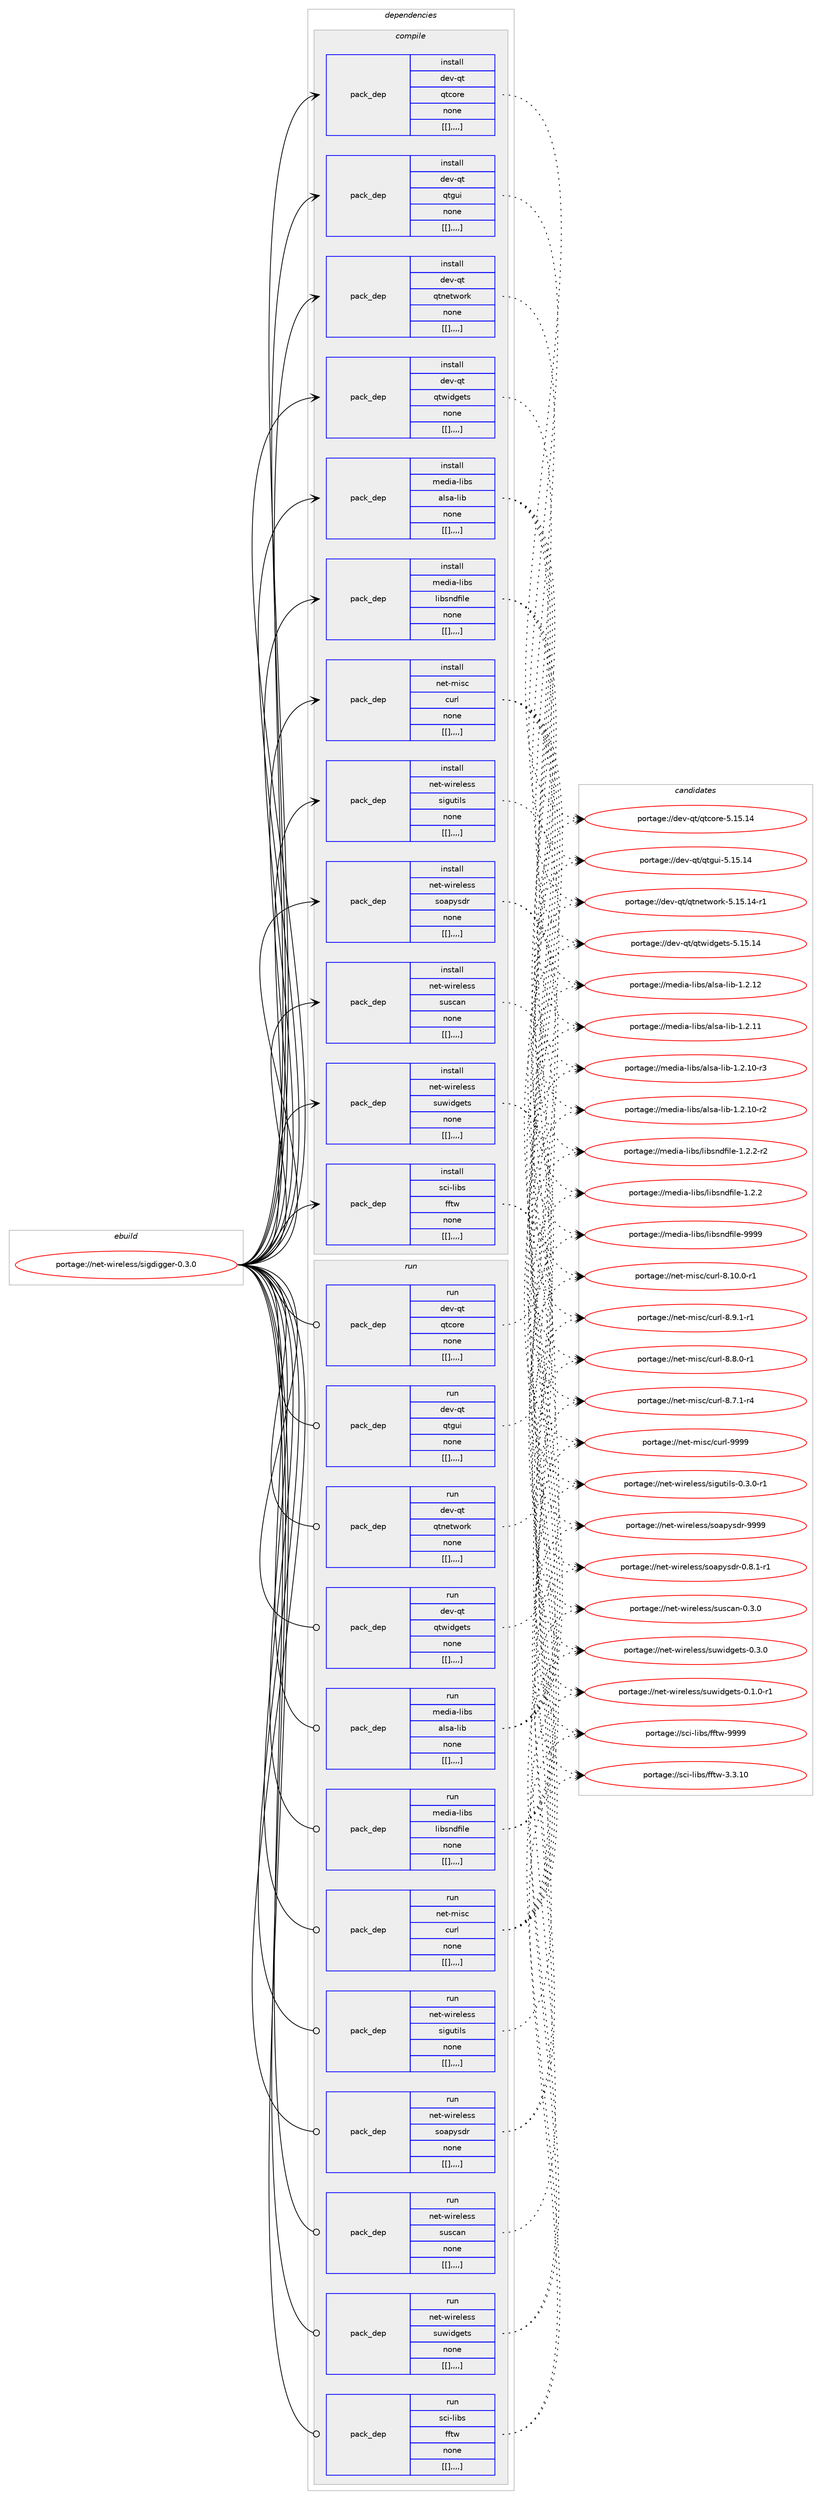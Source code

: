 digraph prolog {

# *************
# Graph options
# *************

newrank=true;
concentrate=true;
compound=true;
graph [rankdir=LR,fontname=Helvetica,fontsize=10,ranksep=1.5];#, ranksep=2.5, nodesep=0.2];
edge  [arrowhead=vee];
node  [fontname=Helvetica,fontsize=10];

# **********
# The ebuild
# **********

subgraph cluster_leftcol {
color=gray;
label=<<i>ebuild</i>>;
id [label="portage://net-wireless/sigdigger-0.3.0", color=red, width=4, href="../net-wireless/sigdigger-0.3.0.svg"];
}

# ****************
# The dependencies
# ****************

subgraph cluster_midcol {
color=gray;
label=<<i>dependencies</i>>;
subgraph cluster_compile {
fillcolor="#eeeeee";
style=filled;
label=<<i>compile</i>>;
subgraph pack296079 {
dependency406220 [label=<<TABLE BORDER="0" CELLBORDER="1" CELLSPACING="0" CELLPADDING="4" WIDTH="220"><TR><TD ROWSPAN="6" CELLPADDING="30">pack_dep</TD></TR><TR><TD WIDTH="110">install</TD></TR><TR><TD>dev-qt</TD></TR><TR><TD>qtcore</TD></TR><TR><TD>none</TD></TR><TR><TD>[[],,,,]</TD></TR></TABLE>>, shape=none, color=blue];
}
id:e -> dependency406220:w [weight=20,style="solid",arrowhead="vee"];
subgraph pack296080 {
dependency406221 [label=<<TABLE BORDER="0" CELLBORDER="1" CELLSPACING="0" CELLPADDING="4" WIDTH="220"><TR><TD ROWSPAN="6" CELLPADDING="30">pack_dep</TD></TR><TR><TD WIDTH="110">install</TD></TR><TR><TD>dev-qt</TD></TR><TR><TD>qtgui</TD></TR><TR><TD>none</TD></TR><TR><TD>[[],,,,]</TD></TR></TABLE>>, shape=none, color=blue];
}
id:e -> dependency406221:w [weight=20,style="solid",arrowhead="vee"];
subgraph pack296081 {
dependency406222 [label=<<TABLE BORDER="0" CELLBORDER="1" CELLSPACING="0" CELLPADDING="4" WIDTH="220"><TR><TD ROWSPAN="6" CELLPADDING="30">pack_dep</TD></TR><TR><TD WIDTH="110">install</TD></TR><TR><TD>dev-qt</TD></TR><TR><TD>qtnetwork</TD></TR><TR><TD>none</TD></TR><TR><TD>[[],,,,]</TD></TR></TABLE>>, shape=none, color=blue];
}
id:e -> dependency406222:w [weight=20,style="solid",arrowhead="vee"];
subgraph pack296082 {
dependency406223 [label=<<TABLE BORDER="0" CELLBORDER="1" CELLSPACING="0" CELLPADDING="4" WIDTH="220"><TR><TD ROWSPAN="6" CELLPADDING="30">pack_dep</TD></TR><TR><TD WIDTH="110">install</TD></TR><TR><TD>dev-qt</TD></TR><TR><TD>qtwidgets</TD></TR><TR><TD>none</TD></TR><TR><TD>[[],,,,]</TD></TR></TABLE>>, shape=none, color=blue];
}
id:e -> dependency406223:w [weight=20,style="solid",arrowhead="vee"];
subgraph pack296083 {
dependency406224 [label=<<TABLE BORDER="0" CELLBORDER="1" CELLSPACING="0" CELLPADDING="4" WIDTH="220"><TR><TD ROWSPAN="6" CELLPADDING="30">pack_dep</TD></TR><TR><TD WIDTH="110">install</TD></TR><TR><TD>media-libs</TD></TR><TR><TD>alsa-lib</TD></TR><TR><TD>none</TD></TR><TR><TD>[[],,,,]</TD></TR></TABLE>>, shape=none, color=blue];
}
id:e -> dependency406224:w [weight=20,style="solid",arrowhead="vee"];
subgraph pack296084 {
dependency406225 [label=<<TABLE BORDER="0" CELLBORDER="1" CELLSPACING="0" CELLPADDING="4" WIDTH="220"><TR><TD ROWSPAN="6" CELLPADDING="30">pack_dep</TD></TR><TR><TD WIDTH="110">install</TD></TR><TR><TD>media-libs</TD></TR><TR><TD>libsndfile</TD></TR><TR><TD>none</TD></TR><TR><TD>[[],,,,]</TD></TR></TABLE>>, shape=none, color=blue];
}
id:e -> dependency406225:w [weight=20,style="solid",arrowhead="vee"];
subgraph pack296085 {
dependency406226 [label=<<TABLE BORDER="0" CELLBORDER="1" CELLSPACING="0" CELLPADDING="4" WIDTH="220"><TR><TD ROWSPAN="6" CELLPADDING="30">pack_dep</TD></TR><TR><TD WIDTH="110">install</TD></TR><TR><TD>net-misc</TD></TR><TR><TD>curl</TD></TR><TR><TD>none</TD></TR><TR><TD>[[],,,,]</TD></TR></TABLE>>, shape=none, color=blue];
}
id:e -> dependency406226:w [weight=20,style="solid",arrowhead="vee"];
subgraph pack296086 {
dependency406227 [label=<<TABLE BORDER="0" CELLBORDER="1" CELLSPACING="0" CELLPADDING="4" WIDTH="220"><TR><TD ROWSPAN="6" CELLPADDING="30">pack_dep</TD></TR><TR><TD WIDTH="110">install</TD></TR><TR><TD>net-wireless</TD></TR><TR><TD>sigutils</TD></TR><TR><TD>none</TD></TR><TR><TD>[[],,,,]</TD></TR></TABLE>>, shape=none, color=blue];
}
id:e -> dependency406227:w [weight=20,style="solid",arrowhead="vee"];
subgraph pack296087 {
dependency406228 [label=<<TABLE BORDER="0" CELLBORDER="1" CELLSPACING="0" CELLPADDING="4" WIDTH="220"><TR><TD ROWSPAN="6" CELLPADDING="30">pack_dep</TD></TR><TR><TD WIDTH="110">install</TD></TR><TR><TD>net-wireless</TD></TR><TR><TD>soapysdr</TD></TR><TR><TD>none</TD></TR><TR><TD>[[],,,,]</TD></TR></TABLE>>, shape=none, color=blue];
}
id:e -> dependency406228:w [weight=20,style="solid",arrowhead="vee"];
subgraph pack296088 {
dependency406229 [label=<<TABLE BORDER="0" CELLBORDER="1" CELLSPACING="0" CELLPADDING="4" WIDTH="220"><TR><TD ROWSPAN="6" CELLPADDING="30">pack_dep</TD></TR><TR><TD WIDTH="110">install</TD></TR><TR><TD>net-wireless</TD></TR><TR><TD>suscan</TD></TR><TR><TD>none</TD></TR><TR><TD>[[],,,,]</TD></TR></TABLE>>, shape=none, color=blue];
}
id:e -> dependency406229:w [weight=20,style="solid",arrowhead="vee"];
subgraph pack296089 {
dependency406230 [label=<<TABLE BORDER="0" CELLBORDER="1" CELLSPACING="0" CELLPADDING="4" WIDTH="220"><TR><TD ROWSPAN="6" CELLPADDING="30">pack_dep</TD></TR><TR><TD WIDTH="110">install</TD></TR><TR><TD>net-wireless</TD></TR><TR><TD>suwidgets</TD></TR><TR><TD>none</TD></TR><TR><TD>[[],,,,]</TD></TR></TABLE>>, shape=none, color=blue];
}
id:e -> dependency406230:w [weight=20,style="solid",arrowhead="vee"];
subgraph pack296090 {
dependency406231 [label=<<TABLE BORDER="0" CELLBORDER="1" CELLSPACING="0" CELLPADDING="4" WIDTH="220"><TR><TD ROWSPAN="6" CELLPADDING="30">pack_dep</TD></TR><TR><TD WIDTH="110">install</TD></TR><TR><TD>sci-libs</TD></TR><TR><TD>fftw</TD></TR><TR><TD>none</TD></TR><TR><TD>[[],,,,]</TD></TR></TABLE>>, shape=none, color=blue];
}
id:e -> dependency406231:w [weight=20,style="solid",arrowhead="vee"];
}
subgraph cluster_compileandrun {
fillcolor="#eeeeee";
style=filled;
label=<<i>compile and run</i>>;
}
subgraph cluster_run {
fillcolor="#eeeeee";
style=filled;
label=<<i>run</i>>;
subgraph pack296091 {
dependency406232 [label=<<TABLE BORDER="0" CELLBORDER="1" CELLSPACING="0" CELLPADDING="4" WIDTH="220"><TR><TD ROWSPAN="6" CELLPADDING="30">pack_dep</TD></TR><TR><TD WIDTH="110">run</TD></TR><TR><TD>dev-qt</TD></TR><TR><TD>qtcore</TD></TR><TR><TD>none</TD></TR><TR><TD>[[],,,,]</TD></TR></TABLE>>, shape=none, color=blue];
}
id:e -> dependency406232:w [weight=20,style="solid",arrowhead="odot"];
subgraph pack296092 {
dependency406233 [label=<<TABLE BORDER="0" CELLBORDER="1" CELLSPACING="0" CELLPADDING="4" WIDTH="220"><TR><TD ROWSPAN="6" CELLPADDING="30">pack_dep</TD></TR><TR><TD WIDTH="110">run</TD></TR><TR><TD>dev-qt</TD></TR><TR><TD>qtgui</TD></TR><TR><TD>none</TD></TR><TR><TD>[[],,,,]</TD></TR></TABLE>>, shape=none, color=blue];
}
id:e -> dependency406233:w [weight=20,style="solid",arrowhead="odot"];
subgraph pack296093 {
dependency406234 [label=<<TABLE BORDER="0" CELLBORDER="1" CELLSPACING="0" CELLPADDING="4" WIDTH="220"><TR><TD ROWSPAN="6" CELLPADDING="30">pack_dep</TD></TR><TR><TD WIDTH="110">run</TD></TR><TR><TD>dev-qt</TD></TR><TR><TD>qtnetwork</TD></TR><TR><TD>none</TD></TR><TR><TD>[[],,,,]</TD></TR></TABLE>>, shape=none, color=blue];
}
id:e -> dependency406234:w [weight=20,style="solid",arrowhead="odot"];
subgraph pack296094 {
dependency406235 [label=<<TABLE BORDER="0" CELLBORDER="1" CELLSPACING="0" CELLPADDING="4" WIDTH="220"><TR><TD ROWSPAN="6" CELLPADDING="30">pack_dep</TD></TR><TR><TD WIDTH="110">run</TD></TR><TR><TD>dev-qt</TD></TR><TR><TD>qtwidgets</TD></TR><TR><TD>none</TD></TR><TR><TD>[[],,,,]</TD></TR></TABLE>>, shape=none, color=blue];
}
id:e -> dependency406235:w [weight=20,style="solid",arrowhead="odot"];
subgraph pack296095 {
dependency406236 [label=<<TABLE BORDER="0" CELLBORDER="1" CELLSPACING="0" CELLPADDING="4" WIDTH="220"><TR><TD ROWSPAN="6" CELLPADDING="30">pack_dep</TD></TR><TR><TD WIDTH="110">run</TD></TR><TR><TD>media-libs</TD></TR><TR><TD>alsa-lib</TD></TR><TR><TD>none</TD></TR><TR><TD>[[],,,,]</TD></TR></TABLE>>, shape=none, color=blue];
}
id:e -> dependency406236:w [weight=20,style="solid",arrowhead="odot"];
subgraph pack296096 {
dependency406237 [label=<<TABLE BORDER="0" CELLBORDER="1" CELLSPACING="0" CELLPADDING="4" WIDTH="220"><TR><TD ROWSPAN="6" CELLPADDING="30">pack_dep</TD></TR><TR><TD WIDTH="110">run</TD></TR><TR><TD>media-libs</TD></TR><TR><TD>libsndfile</TD></TR><TR><TD>none</TD></TR><TR><TD>[[],,,,]</TD></TR></TABLE>>, shape=none, color=blue];
}
id:e -> dependency406237:w [weight=20,style="solid",arrowhead="odot"];
subgraph pack296097 {
dependency406238 [label=<<TABLE BORDER="0" CELLBORDER="1" CELLSPACING="0" CELLPADDING="4" WIDTH="220"><TR><TD ROWSPAN="6" CELLPADDING="30">pack_dep</TD></TR><TR><TD WIDTH="110">run</TD></TR><TR><TD>net-misc</TD></TR><TR><TD>curl</TD></TR><TR><TD>none</TD></TR><TR><TD>[[],,,,]</TD></TR></TABLE>>, shape=none, color=blue];
}
id:e -> dependency406238:w [weight=20,style="solid",arrowhead="odot"];
subgraph pack296098 {
dependency406239 [label=<<TABLE BORDER="0" CELLBORDER="1" CELLSPACING="0" CELLPADDING="4" WIDTH="220"><TR><TD ROWSPAN="6" CELLPADDING="30">pack_dep</TD></TR><TR><TD WIDTH="110">run</TD></TR><TR><TD>net-wireless</TD></TR><TR><TD>sigutils</TD></TR><TR><TD>none</TD></TR><TR><TD>[[],,,,]</TD></TR></TABLE>>, shape=none, color=blue];
}
id:e -> dependency406239:w [weight=20,style="solid",arrowhead="odot"];
subgraph pack296099 {
dependency406240 [label=<<TABLE BORDER="0" CELLBORDER="1" CELLSPACING="0" CELLPADDING="4" WIDTH="220"><TR><TD ROWSPAN="6" CELLPADDING="30">pack_dep</TD></TR><TR><TD WIDTH="110">run</TD></TR><TR><TD>net-wireless</TD></TR><TR><TD>soapysdr</TD></TR><TR><TD>none</TD></TR><TR><TD>[[],,,,]</TD></TR></TABLE>>, shape=none, color=blue];
}
id:e -> dependency406240:w [weight=20,style="solid",arrowhead="odot"];
subgraph pack296100 {
dependency406241 [label=<<TABLE BORDER="0" CELLBORDER="1" CELLSPACING="0" CELLPADDING="4" WIDTH="220"><TR><TD ROWSPAN="6" CELLPADDING="30">pack_dep</TD></TR><TR><TD WIDTH="110">run</TD></TR><TR><TD>net-wireless</TD></TR><TR><TD>suscan</TD></TR><TR><TD>none</TD></TR><TR><TD>[[],,,,]</TD></TR></TABLE>>, shape=none, color=blue];
}
id:e -> dependency406241:w [weight=20,style="solid",arrowhead="odot"];
subgraph pack296101 {
dependency406242 [label=<<TABLE BORDER="0" CELLBORDER="1" CELLSPACING="0" CELLPADDING="4" WIDTH="220"><TR><TD ROWSPAN="6" CELLPADDING="30">pack_dep</TD></TR><TR><TD WIDTH="110">run</TD></TR><TR><TD>net-wireless</TD></TR><TR><TD>suwidgets</TD></TR><TR><TD>none</TD></TR><TR><TD>[[],,,,]</TD></TR></TABLE>>, shape=none, color=blue];
}
id:e -> dependency406242:w [weight=20,style="solid",arrowhead="odot"];
subgraph pack296102 {
dependency406243 [label=<<TABLE BORDER="0" CELLBORDER="1" CELLSPACING="0" CELLPADDING="4" WIDTH="220"><TR><TD ROWSPAN="6" CELLPADDING="30">pack_dep</TD></TR><TR><TD WIDTH="110">run</TD></TR><TR><TD>sci-libs</TD></TR><TR><TD>fftw</TD></TR><TR><TD>none</TD></TR><TR><TD>[[],,,,]</TD></TR></TABLE>>, shape=none, color=blue];
}
id:e -> dependency406243:w [weight=20,style="solid",arrowhead="odot"];
}
}

# **************
# The candidates
# **************

subgraph cluster_choices {
rank=same;
color=gray;
label=<<i>candidates</i>>;

subgraph choice296079 {
color=black;
nodesep=1;
choice1001011184511311647113116991111141014553464953464952 [label="portage://dev-qt/qtcore-5.15.14", color=red, width=4,href="../dev-qt/qtcore-5.15.14.svg"];
dependency406220:e -> choice1001011184511311647113116991111141014553464953464952:w [style=dotted,weight="100"];
}
subgraph choice296080 {
color=black;
nodesep=1;
choice10010111845113116471131161031171054553464953464952 [label="portage://dev-qt/qtgui-5.15.14", color=red, width=4,href="../dev-qt/qtgui-5.15.14.svg"];
dependency406221:e -> choice10010111845113116471131161031171054553464953464952:w [style=dotted,weight="100"];
}
subgraph choice296081 {
color=black;
nodesep=1;
choice100101118451131164711311611010111611911111410745534649534649524511449 [label="portage://dev-qt/qtnetwork-5.15.14-r1", color=red, width=4,href="../dev-qt/qtnetwork-5.15.14-r1.svg"];
dependency406222:e -> choice100101118451131164711311611010111611911111410745534649534649524511449:w [style=dotted,weight="100"];
}
subgraph choice296082 {
color=black;
nodesep=1;
choice10010111845113116471131161191051001031011161154553464953464952 [label="portage://dev-qt/qtwidgets-5.15.14", color=red, width=4,href="../dev-qt/qtwidgets-5.15.14.svg"];
dependency406223:e -> choice10010111845113116471131161191051001031011161154553464953464952:w [style=dotted,weight="100"];
}
subgraph choice296083 {
color=black;
nodesep=1;
choice109101100105974510810598115479710811597451081059845494650464950 [label="portage://media-libs/alsa-lib-1.2.12", color=red, width=4,href="../media-libs/alsa-lib-1.2.12.svg"];
choice109101100105974510810598115479710811597451081059845494650464949 [label="portage://media-libs/alsa-lib-1.2.11", color=red, width=4,href="../media-libs/alsa-lib-1.2.11.svg"];
choice1091011001059745108105981154797108115974510810598454946504649484511451 [label="portage://media-libs/alsa-lib-1.2.10-r3", color=red, width=4,href="../media-libs/alsa-lib-1.2.10-r3.svg"];
choice1091011001059745108105981154797108115974510810598454946504649484511450 [label="portage://media-libs/alsa-lib-1.2.10-r2", color=red, width=4,href="../media-libs/alsa-lib-1.2.10-r2.svg"];
dependency406224:e -> choice109101100105974510810598115479710811597451081059845494650464950:w [style=dotted,weight="100"];
dependency406224:e -> choice109101100105974510810598115479710811597451081059845494650464949:w [style=dotted,weight="100"];
dependency406224:e -> choice1091011001059745108105981154797108115974510810598454946504649484511451:w [style=dotted,weight="100"];
dependency406224:e -> choice1091011001059745108105981154797108115974510810598454946504649484511450:w [style=dotted,weight="100"];
}
subgraph choice296084 {
color=black;
nodesep=1;
choice10910110010597451081059811547108105981151101001021051081014557575757 [label="portage://media-libs/libsndfile-9999", color=red, width=4,href="../media-libs/libsndfile-9999.svg"];
choice10910110010597451081059811547108105981151101001021051081014549465046504511450 [label="portage://media-libs/libsndfile-1.2.2-r2", color=red, width=4,href="../media-libs/libsndfile-1.2.2-r2.svg"];
choice1091011001059745108105981154710810598115110100102105108101454946504650 [label="portage://media-libs/libsndfile-1.2.2", color=red, width=4,href="../media-libs/libsndfile-1.2.2.svg"];
dependency406225:e -> choice10910110010597451081059811547108105981151101001021051081014557575757:w [style=dotted,weight="100"];
dependency406225:e -> choice10910110010597451081059811547108105981151101001021051081014549465046504511450:w [style=dotted,weight="100"];
dependency406225:e -> choice1091011001059745108105981154710810598115110100102105108101454946504650:w [style=dotted,weight="100"];
}
subgraph choice296085 {
color=black;
nodesep=1;
choice110101116451091051159947991171141084557575757 [label="portage://net-misc/curl-9999", color=red, width=4,href="../net-misc/curl-9999.svg"];
choice11010111645109105115994799117114108455646494846484511449 [label="portage://net-misc/curl-8.10.0-r1", color=red, width=4,href="../net-misc/curl-8.10.0-r1.svg"];
choice110101116451091051159947991171141084556465746494511449 [label="portage://net-misc/curl-8.9.1-r1", color=red, width=4,href="../net-misc/curl-8.9.1-r1.svg"];
choice110101116451091051159947991171141084556465646484511449 [label="portage://net-misc/curl-8.8.0-r1", color=red, width=4,href="../net-misc/curl-8.8.0-r1.svg"];
choice110101116451091051159947991171141084556465546494511452 [label="portage://net-misc/curl-8.7.1-r4", color=red, width=4,href="../net-misc/curl-8.7.1-r4.svg"];
dependency406226:e -> choice110101116451091051159947991171141084557575757:w [style=dotted,weight="100"];
dependency406226:e -> choice11010111645109105115994799117114108455646494846484511449:w [style=dotted,weight="100"];
dependency406226:e -> choice110101116451091051159947991171141084556465746494511449:w [style=dotted,weight="100"];
dependency406226:e -> choice110101116451091051159947991171141084556465646484511449:w [style=dotted,weight="100"];
dependency406226:e -> choice110101116451091051159947991171141084556465546494511452:w [style=dotted,weight="100"];
}
subgraph choice296086 {
color=black;
nodesep=1;
choice11010111645119105114101108101115115471151051031171161051081154548465146484511449 [label="portage://net-wireless/sigutils-0.3.0-r1", color=red, width=4,href="../net-wireless/sigutils-0.3.0-r1.svg"];
dependency406227:e -> choice11010111645119105114101108101115115471151051031171161051081154548465146484511449:w [style=dotted,weight="100"];
}
subgraph choice296087 {
color=black;
nodesep=1;
choice1101011164511910511410110810111511547115111971121211151001144557575757 [label="portage://net-wireless/soapysdr-9999", color=red, width=4,href="../net-wireless/soapysdr-9999.svg"];
choice1101011164511910511410110810111511547115111971121211151001144548465646494511449 [label="portage://net-wireless/soapysdr-0.8.1-r1", color=red, width=4,href="../net-wireless/soapysdr-0.8.1-r1.svg"];
dependency406228:e -> choice1101011164511910511410110810111511547115111971121211151001144557575757:w [style=dotted,weight="100"];
dependency406228:e -> choice1101011164511910511410110810111511547115111971121211151001144548465646494511449:w [style=dotted,weight="100"];
}
subgraph choice296088 {
color=black;
nodesep=1;
choice11010111645119105114101108101115115471151171159997110454846514648 [label="portage://net-wireless/suscan-0.3.0", color=red, width=4,href="../net-wireless/suscan-0.3.0.svg"];
dependency406229:e -> choice11010111645119105114101108101115115471151171159997110454846514648:w [style=dotted,weight="100"];
}
subgraph choice296089 {
color=black;
nodesep=1;
choice1101011164511910511410110810111511547115117119105100103101116115454846514648 [label="portage://net-wireless/suwidgets-0.3.0", color=red, width=4,href="../net-wireless/suwidgets-0.3.0.svg"];
choice11010111645119105114101108101115115471151171191051001031011161154548464946484511449 [label="portage://net-wireless/suwidgets-0.1.0-r1", color=red, width=4,href="../net-wireless/suwidgets-0.1.0-r1.svg"];
dependency406230:e -> choice1101011164511910511410110810111511547115117119105100103101116115454846514648:w [style=dotted,weight="100"];
dependency406230:e -> choice11010111645119105114101108101115115471151171191051001031011161154548464946484511449:w [style=dotted,weight="100"];
}
subgraph choice296090 {
color=black;
nodesep=1;
choice115991054510810598115471021021161194557575757 [label="portage://sci-libs/fftw-9999", color=red, width=4,href="../sci-libs/fftw-9999.svg"];
choice1159910545108105981154710210211611945514651464948 [label="portage://sci-libs/fftw-3.3.10", color=red, width=4,href="../sci-libs/fftw-3.3.10.svg"];
dependency406231:e -> choice115991054510810598115471021021161194557575757:w [style=dotted,weight="100"];
dependency406231:e -> choice1159910545108105981154710210211611945514651464948:w [style=dotted,weight="100"];
}
subgraph choice296091 {
color=black;
nodesep=1;
choice1001011184511311647113116991111141014553464953464952 [label="portage://dev-qt/qtcore-5.15.14", color=red, width=4,href="../dev-qt/qtcore-5.15.14.svg"];
dependency406232:e -> choice1001011184511311647113116991111141014553464953464952:w [style=dotted,weight="100"];
}
subgraph choice296092 {
color=black;
nodesep=1;
choice10010111845113116471131161031171054553464953464952 [label="portage://dev-qt/qtgui-5.15.14", color=red, width=4,href="../dev-qt/qtgui-5.15.14.svg"];
dependency406233:e -> choice10010111845113116471131161031171054553464953464952:w [style=dotted,weight="100"];
}
subgraph choice296093 {
color=black;
nodesep=1;
choice100101118451131164711311611010111611911111410745534649534649524511449 [label="portage://dev-qt/qtnetwork-5.15.14-r1", color=red, width=4,href="../dev-qt/qtnetwork-5.15.14-r1.svg"];
dependency406234:e -> choice100101118451131164711311611010111611911111410745534649534649524511449:w [style=dotted,weight="100"];
}
subgraph choice296094 {
color=black;
nodesep=1;
choice10010111845113116471131161191051001031011161154553464953464952 [label="portage://dev-qt/qtwidgets-5.15.14", color=red, width=4,href="../dev-qt/qtwidgets-5.15.14.svg"];
dependency406235:e -> choice10010111845113116471131161191051001031011161154553464953464952:w [style=dotted,weight="100"];
}
subgraph choice296095 {
color=black;
nodesep=1;
choice109101100105974510810598115479710811597451081059845494650464950 [label="portage://media-libs/alsa-lib-1.2.12", color=red, width=4,href="../media-libs/alsa-lib-1.2.12.svg"];
choice109101100105974510810598115479710811597451081059845494650464949 [label="portage://media-libs/alsa-lib-1.2.11", color=red, width=4,href="../media-libs/alsa-lib-1.2.11.svg"];
choice1091011001059745108105981154797108115974510810598454946504649484511451 [label="portage://media-libs/alsa-lib-1.2.10-r3", color=red, width=4,href="../media-libs/alsa-lib-1.2.10-r3.svg"];
choice1091011001059745108105981154797108115974510810598454946504649484511450 [label="portage://media-libs/alsa-lib-1.2.10-r2", color=red, width=4,href="../media-libs/alsa-lib-1.2.10-r2.svg"];
dependency406236:e -> choice109101100105974510810598115479710811597451081059845494650464950:w [style=dotted,weight="100"];
dependency406236:e -> choice109101100105974510810598115479710811597451081059845494650464949:w [style=dotted,weight="100"];
dependency406236:e -> choice1091011001059745108105981154797108115974510810598454946504649484511451:w [style=dotted,weight="100"];
dependency406236:e -> choice1091011001059745108105981154797108115974510810598454946504649484511450:w [style=dotted,weight="100"];
}
subgraph choice296096 {
color=black;
nodesep=1;
choice10910110010597451081059811547108105981151101001021051081014557575757 [label="portage://media-libs/libsndfile-9999", color=red, width=4,href="../media-libs/libsndfile-9999.svg"];
choice10910110010597451081059811547108105981151101001021051081014549465046504511450 [label="portage://media-libs/libsndfile-1.2.2-r2", color=red, width=4,href="../media-libs/libsndfile-1.2.2-r2.svg"];
choice1091011001059745108105981154710810598115110100102105108101454946504650 [label="portage://media-libs/libsndfile-1.2.2", color=red, width=4,href="../media-libs/libsndfile-1.2.2.svg"];
dependency406237:e -> choice10910110010597451081059811547108105981151101001021051081014557575757:w [style=dotted,weight="100"];
dependency406237:e -> choice10910110010597451081059811547108105981151101001021051081014549465046504511450:w [style=dotted,weight="100"];
dependency406237:e -> choice1091011001059745108105981154710810598115110100102105108101454946504650:w [style=dotted,weight="100"];
}
subgraph choice296097 {
color=black;
nodesep=1;
choice110101116451091051159947991171141084557575757 [label="portage://net-misc/curl-9999", color=red, width=4,href="../net-misc/curl-9999.svg"];
choice11010111645109105115994799117114108455646494846484511449 [label="portage://net-misc/curl-8.10.0-r1", color=red, width=4,href="../net-misc/curl-8.10.0-r1.svg"];
choice110101116451091051159947991171141084556465746494511449 [label="portage://net-misc/curl-8.9.1-r1", color=red, width=4,href="../net-misc/curl-8.9.1-r1.svg"];
choice110101116451091051159947991171141084556465646484511449 [label="portage://net-misc/curl-8.8.0-r1", color=red, width=4,href="../net-misc/curl-8.8.0-r1.svg"];
choice110101116451091051159947991171141084556465546494511452 [label="portage://net-misc/curl-8.7.1-r4", color=red, width=4,href="../net-misc/curl-8.7.1-r4.svg"];
dependency406238:e -> choice110101116451091051159947991171141084557575757:w [style=dotted,weight="100"];
dependency406238:e -> choice11010111645109105115994799117114108455646494846484511449:w [style=dotted,weight="100"];
dependency406238:e -> choice110101116451091051159947991171141084556465746494511449:w [style=dotted,weight="100"];
dependency406238:e -> choice110101116451091051159947991171141084556465646484511449:w [style=dotted,weight="100"];
dependency406238:e -> choice110101116451091051159947991171141084556465546494511452:w [style=dotted,weight="100"];
}
subgraph choice296098 {
color=black;
nodesep=1;
choice11010111645119105114101108101115115471151051031171161051081154548465146484511449 [label="portage://net-wireless/sigutils-0.3.0-r1", color=red, width=4,href="../net-wireless/sigutils-0.3.0-r1.svg"];
dependency406239:e -> choice11010111645119105114101108101115115471151051031171161051081154548465146484511449:w [style=dotted,weight="100"];
}
subgraph choice296099 {
color=black;
nodesep=1;
choice1101011164511910511410110810111511547115111971121211151001144557575757 [label="portage://net-wireless/soapysdr-9999", color=red, width=4,href="../net-wireless/soapysdr-9999.svg"];
choice1101011164511910511410110810111511547115111971121211151001144548465646494511449 [label="portage://net-wireless/soapysdr-0.8.1-r1", color=red, width=4,href="../net-wireless/soapysdr-0.8.1-r1.svg"];
dependency406240:e -> choice1101011164511910511410110810111511547115111971121211151001144557575757:w [style=dotted,weight="100"];
dependency406240:e -> choice1101011164511910511410110810111511547115111971121211151001144548465646494511449:w [style=dotted,weight="100"];
}
subgraph choice296100 {
color=black;
nodesep=1;
choice11010111645119105114101108101115115471151171159997110454846514648 [label="portage://net-wireless/suscan-0.3.0", color=red, width=4,href="../net-wireless/suscan-0.3.0.svg"];
dependency406241:e -> choice11010111645119105114101108101115115471151171159997110454846514648:w [style=dotted,weight="100"];
}
subgraph choice296101 {
color=black;
nodesep=1;
choice1101011164511910511410110810111511547115117119105100103101116115454846514648 [label="portage://net-wireless/suwidgets-0.3.0", color=red, width=4,href="../net-wireless/suwidgets-0.3.0.svg"];
choice11010111645119105114101108101115115471151171191051001031011161154548464946484511449 [label="portage://net-wireless/suwidgets-0.1.0-r1", color=red, width=4,href="../net-wireless/suwidgets-0.1.0-r1.svg"];
dependency406242:e -> choice1101011164511910511410110810111511547115117119105100103101116115454846514648:w [style=dotted,weight="100"];
dependency406242:e -> choice11010111645119105114101108101115115471151171191051001031011161154548464946484511449:w [style=dotted,weight="100"];
}
subgraph choice296102 {
color=black;
nodesep=1;
choice115991054510810598115471021021161194557575757 [label="portage://sci-libs/fftw-9999", color=red, width=4,href="../sci-libs/fftw-9999.svg"];
choice1159910545108105981154710210211611945514651464948 [label="portage://sci-libs/fftw-3.3.10", color=red, width=4,href="../sci-libs/fftw-3.3.10.svg"];
dependency406243:e -> choice115991054510810598115471021021161194557575757:w [style=dotted,weight="100"];
dependency406243:e -> choice1159910545108105981154710210211611945514651464948:w [style=dotted,weight="100"];
}
}

}
